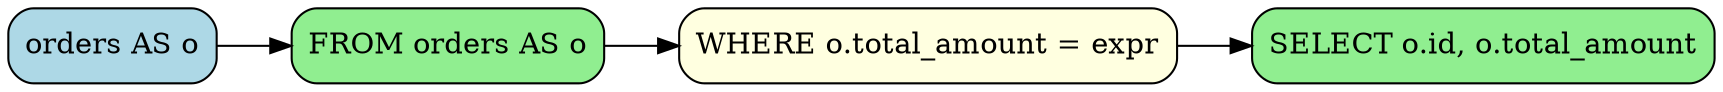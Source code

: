 digraph sqloflow {
  rankdir=LR;
  node [shape=box, style=rounded];

  // Node definitions
  node_0 [label="orders AS o", fillcolor=lightblue, style="filled,rounded"];
  node_1 [label="FROM orders AS o", fillcolor=lightgreen, style="filled,rounded"];
  node_3 [label="SELECT o.id, o.total_amount", fillcolor=lightgreen, style="filled,rounded"];
  node_2 [label="WHERE o.total_amount = expr", fillcolor=lightyellow, style="filled,rounded"];

  // Edges
  node_0 -> node_1 [color=black];
  node_1 -> node_2 [color=black];
  node_2 -> node_3 [color=black];
}